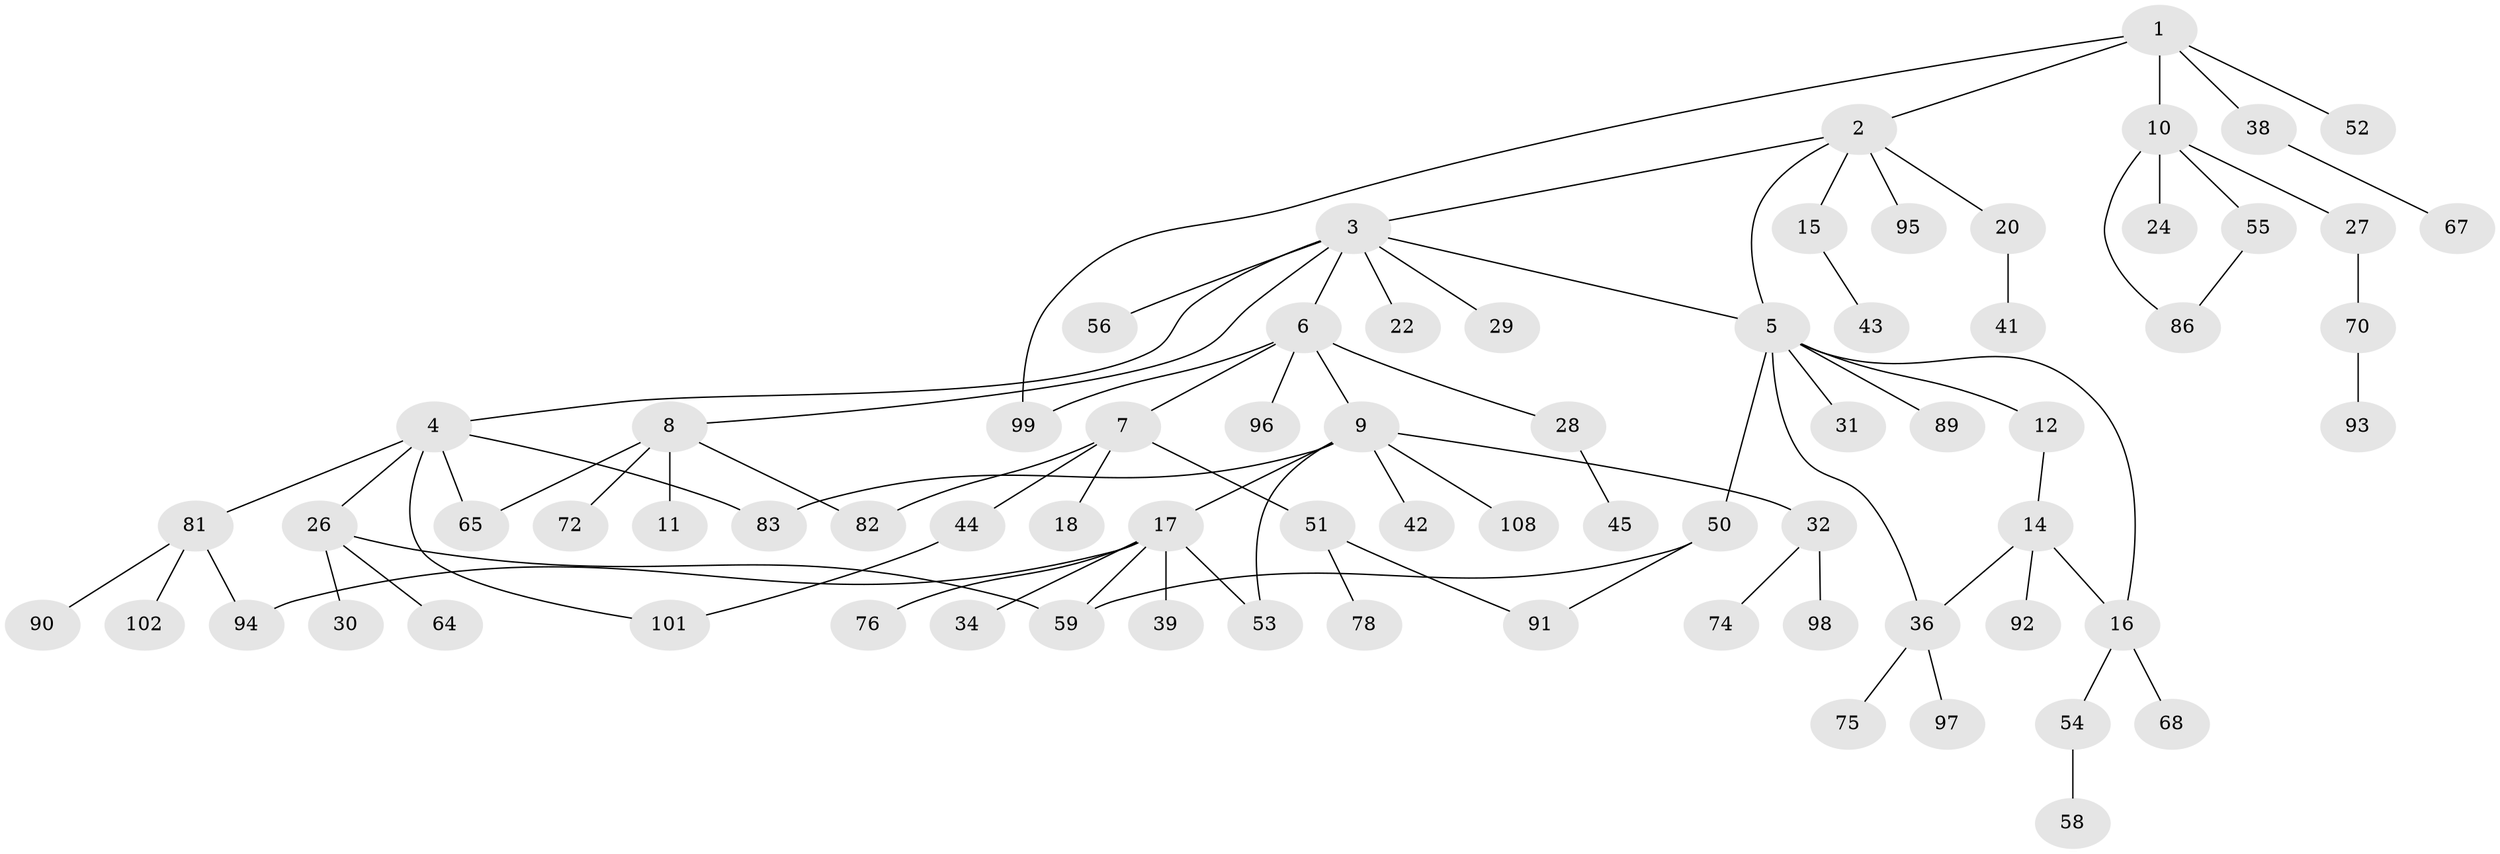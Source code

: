 // original degree distribution, {4: 0.07339449541284404, 7: 0.027522935779816515, 5: 0.05504587155963303, 2: 0.29357798165137616, 3: 0.14678899082568808, 6: 0.009174311926605505, 1: 0.3944954128440367}
// Generated by graph-tools (version 1.1) at 2025/10/02/27/25 16:10:51]
// undirected, 73 vertices, 86 edges
graph export_dot {
graph [start="1"]
  node [color=gray90,style=filled];
  1 [super="+23"];
  2 [super="+40"];
  3 [super="+49"];
  4 [super="+37"];
  5 [super="+85"];
  6 [super="+21"];
  7 [super="+25"];
  8 [super="+19"];
  9 [super="+13"];
  10 [super="+69"];
  11 [super="+61"];
  12 [super="+77"];
  14 [super="+57"];
  15 [super="+62"];
  16 [super="+66"];
  17 [super="+33"];
  18 [super="+63"];
  20 [super="+104"];
  22;
  24;
  26;
  27 [super="+46"];
  28;
  29;
  30;
  31;
  32 [super="+35"];
  34;
  36 [super="+48"];
  38 [super="+47"];
  39;
  41;
  42;
  43;
  44 [super="+84"];
  45 [super="+87"];
  50 [super="+107"];
  51 [super="+71"];
  52;
  53 [super="+100"];
  54;
  55 [super="+73"];
  56;
  58 [super="+60"];
  59 [super="+88"];
  64 [super="+80"];
  65 [super="+103"];
  67;
  68 [super="+109"];
  70;
  72;
  74;
  75;
  76;
  78 [super="+79"];
  81 [super="+105"];
  82;
  83;
  86;
  89;
  90;
  91;
  92;
  93;
  94;
  95;
  96;
  97 [super="+106"];
  98;
  99;
  101;
  102;
  108;
  1 -- 2;
  1 -- 10;
  1 -- 52;
  1 -- 99;
  1 -- 38;
  2 -- 3;
  2 -- 5;
  2 -- 15;
  2 -- 20;
  2 -- 95;
  3 -- 4;
  3 -- 6;
  3 -- 8;
  3 -- 22;
  3 -- 29;
  3 -- 56;
  3 -- 5;
  4 -- 26;
  4 -- 83;
  4 -- 101;
  4 -- 81;
  4 -- 65;
  5 -- 12;
  5 -- 31;
  5 -- 36;
  5 -- 50;
  5 -- 89;
  5 -- 16;
  6 -- 7;
  6 -- 9;
  6 -- 96;
  6 -- 99;
  6 -- 28;
  7 -- 18;
  7 -- 44;
  7 -- 82;
  7 -- 51;
  8 -- 11;
  8 -- 72;
  8 -- 65;
  8 -- 82;
  9 -- 17;
  9 -- 42;
  9 -- 32;
  9 -- 83;
  9 -- 53;
  9 -- 108;
  10 -- 24;
  10 -- 27;
  10 -- 55;
  10 -- 86;
  12 -- 14;
  14 -- 16;
  14 -- 92;
  14 -- 36;
  15 -- 43;
  16 -- 54;
  16 -- 68;
  17 -- 39;
  17 -- 94;
  17 -- 34;
  17 -- 76;
  17 -- 59;
  17 -- 53;
  20 -- 41;
  26 -- 30;
  26 -- 59;
  26 -- 64;
  27 -- 70;
  28 -- 45;
  32 -- 74;
  32 -- 98;
  36 -- 75;
  36 -- 97;
  38 -- 67;
  44 -- 101;
  50 -- 91;
  50 -- 59;
  51 -- 78;
  51 -- 91;
  54 -- 58;
  55 -- 86;
  70 -- 93;
  81 -- 90;
  81 -- 102;
  81 -- 94;
}
